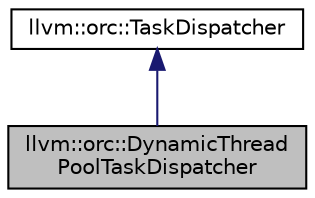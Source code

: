 digraph "llvm::orc::DynamicThreadPoolTaskDispatcher"
{
 // LATEX_PDF_SIZE
  bgcolor="transparent";
  edge [fontname="Helvetica",fontsize="10",labelfontname="Helvetica",labelfontsize="10"];
  node [fontname="Helvetica",fontsize="10",shape=record];
  Node1 [label="llvm::orc::DynamicThread\lPoolTaskDispatcher",height=0.2,width=0.4,color="black", fillcolor="grey75", style="filled", fontcolor="black",tooltip=" "];
  Node2 -> Node1 [dir="back",color="midnightblue",fontsize="10",style="solid",fontname="Helvetica"];
  Node2 [label="llvm::orc::TaskDispatcher",height=0.2,width=0.4,color="black",URL="$classllvm_1_1orc_1_1TaskDispatcher.html",tooltip="Abstract base for classes that dispatch ORC Tasks."];
}
